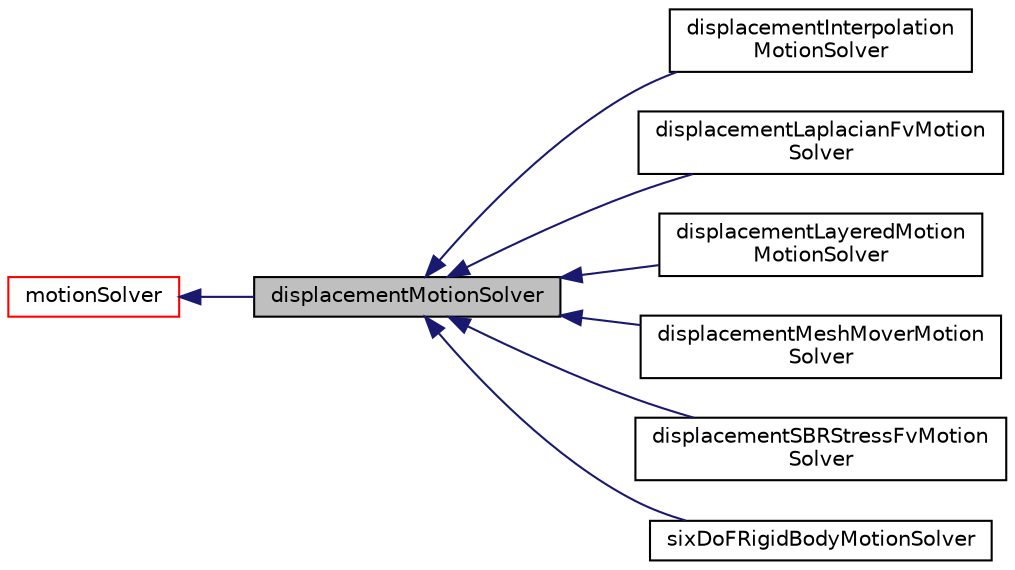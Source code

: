 digraph "displacementMotionSolver"
{
  bgcolor="transparent";
  edge [fontname="Helvetica",fontsize="10",labelfontname="Helvetica",labelfontsize="10"];
  node [fontname="Helvetica",fontsize="10",shape=record];
  rankdir="LR";
  Node1 [label="displacementMotionSolver",height=0.2,width=0.4,color="black", fillcolor="grey75", style="filled", fontcolor="black"];
  Node2 -> Node1 [dir="back",color="midnightblue",fontsize="10",style="solid",fontname="Helvetica"];
  Node2 [label="motionSolver",height=0.2,width=0.4,color="red",URL="$a01537.html",tooltip="Virtual base class for mesh motion solver. "];
  Node1 -> Node3 [dir="back",color="midnightblue",fontsize="10",style="solid",fontname="Helvetica"];
  Node3 [label="displacementInterpolation\lMotionSolver",height=0.2,width=0.4,color="black",URL="$a00551.html",tooltip="Mesh motion solver for an fvMesh. "];
  Node1 -> Node4 [dir="back",color="midnightblue",fontsize="10",style="solid",fontname="Helvetica"];
  Node4 [label="displacementLaplacianFvMotion\lSolver",height=0.2,width=0.4,color="black",URL="$a00552.html",tooltip="Mesh motion solver for an fvMesh. Based on solving the cell-centre Laplacian for the motion displacem..."];
  Node1 -> Node5 [dir="back",color="midnightblue",fontsize="10",style="solid",fontname="Helvetica"];
  Node5 [label="displacementLayeredMotion\lMotionSolver",height=0.2,width=0.4,color="black",URL="$a00553.html",tooltip="Mesh motion solver for an (multi-block) extruded fvMesh. Gets given the structure of the mesh blocks ..."];
  Node1 -> Node6 [dir="back",color="midnightblue",fontsize="10",style="solid",fontname="Helvetica"];
  Node6 [label="displacementMeshMoverMotion\lSolver",height=0.2,width=0.4,color="black",URL="$a00554.html",tooltip="Mesh motion solver for an fvMesh. Based on solving the cell-centre Laplacian for the motion displacem..."];
  Node1 -> Node7 [dir="back",color="midnightblue",fontsize="10",style="solid",fontname="Helvetica"];
  Node7 [label="displacementSBRStressFvMotion\lSolver",height=0.2,width=0.4,color="black",URL="$a00556.html",tooltip="Mesh motion solver for an fvMesh. Based on solving the cell-centre solid-body rotation stress equatio..."];
  Node1 -> Node8 [dir="back",color="midnightblue",fontsize="10",style="solid",fontname="Helvetica"];
  Node8 [label="sixDoFRigidBodyMotionSolver",height=0.2,width=0.4,color="black",URL="$a02336.html",tooltip="6-DoF solid-body mesh motion solver for an fvMesh. "];
}
